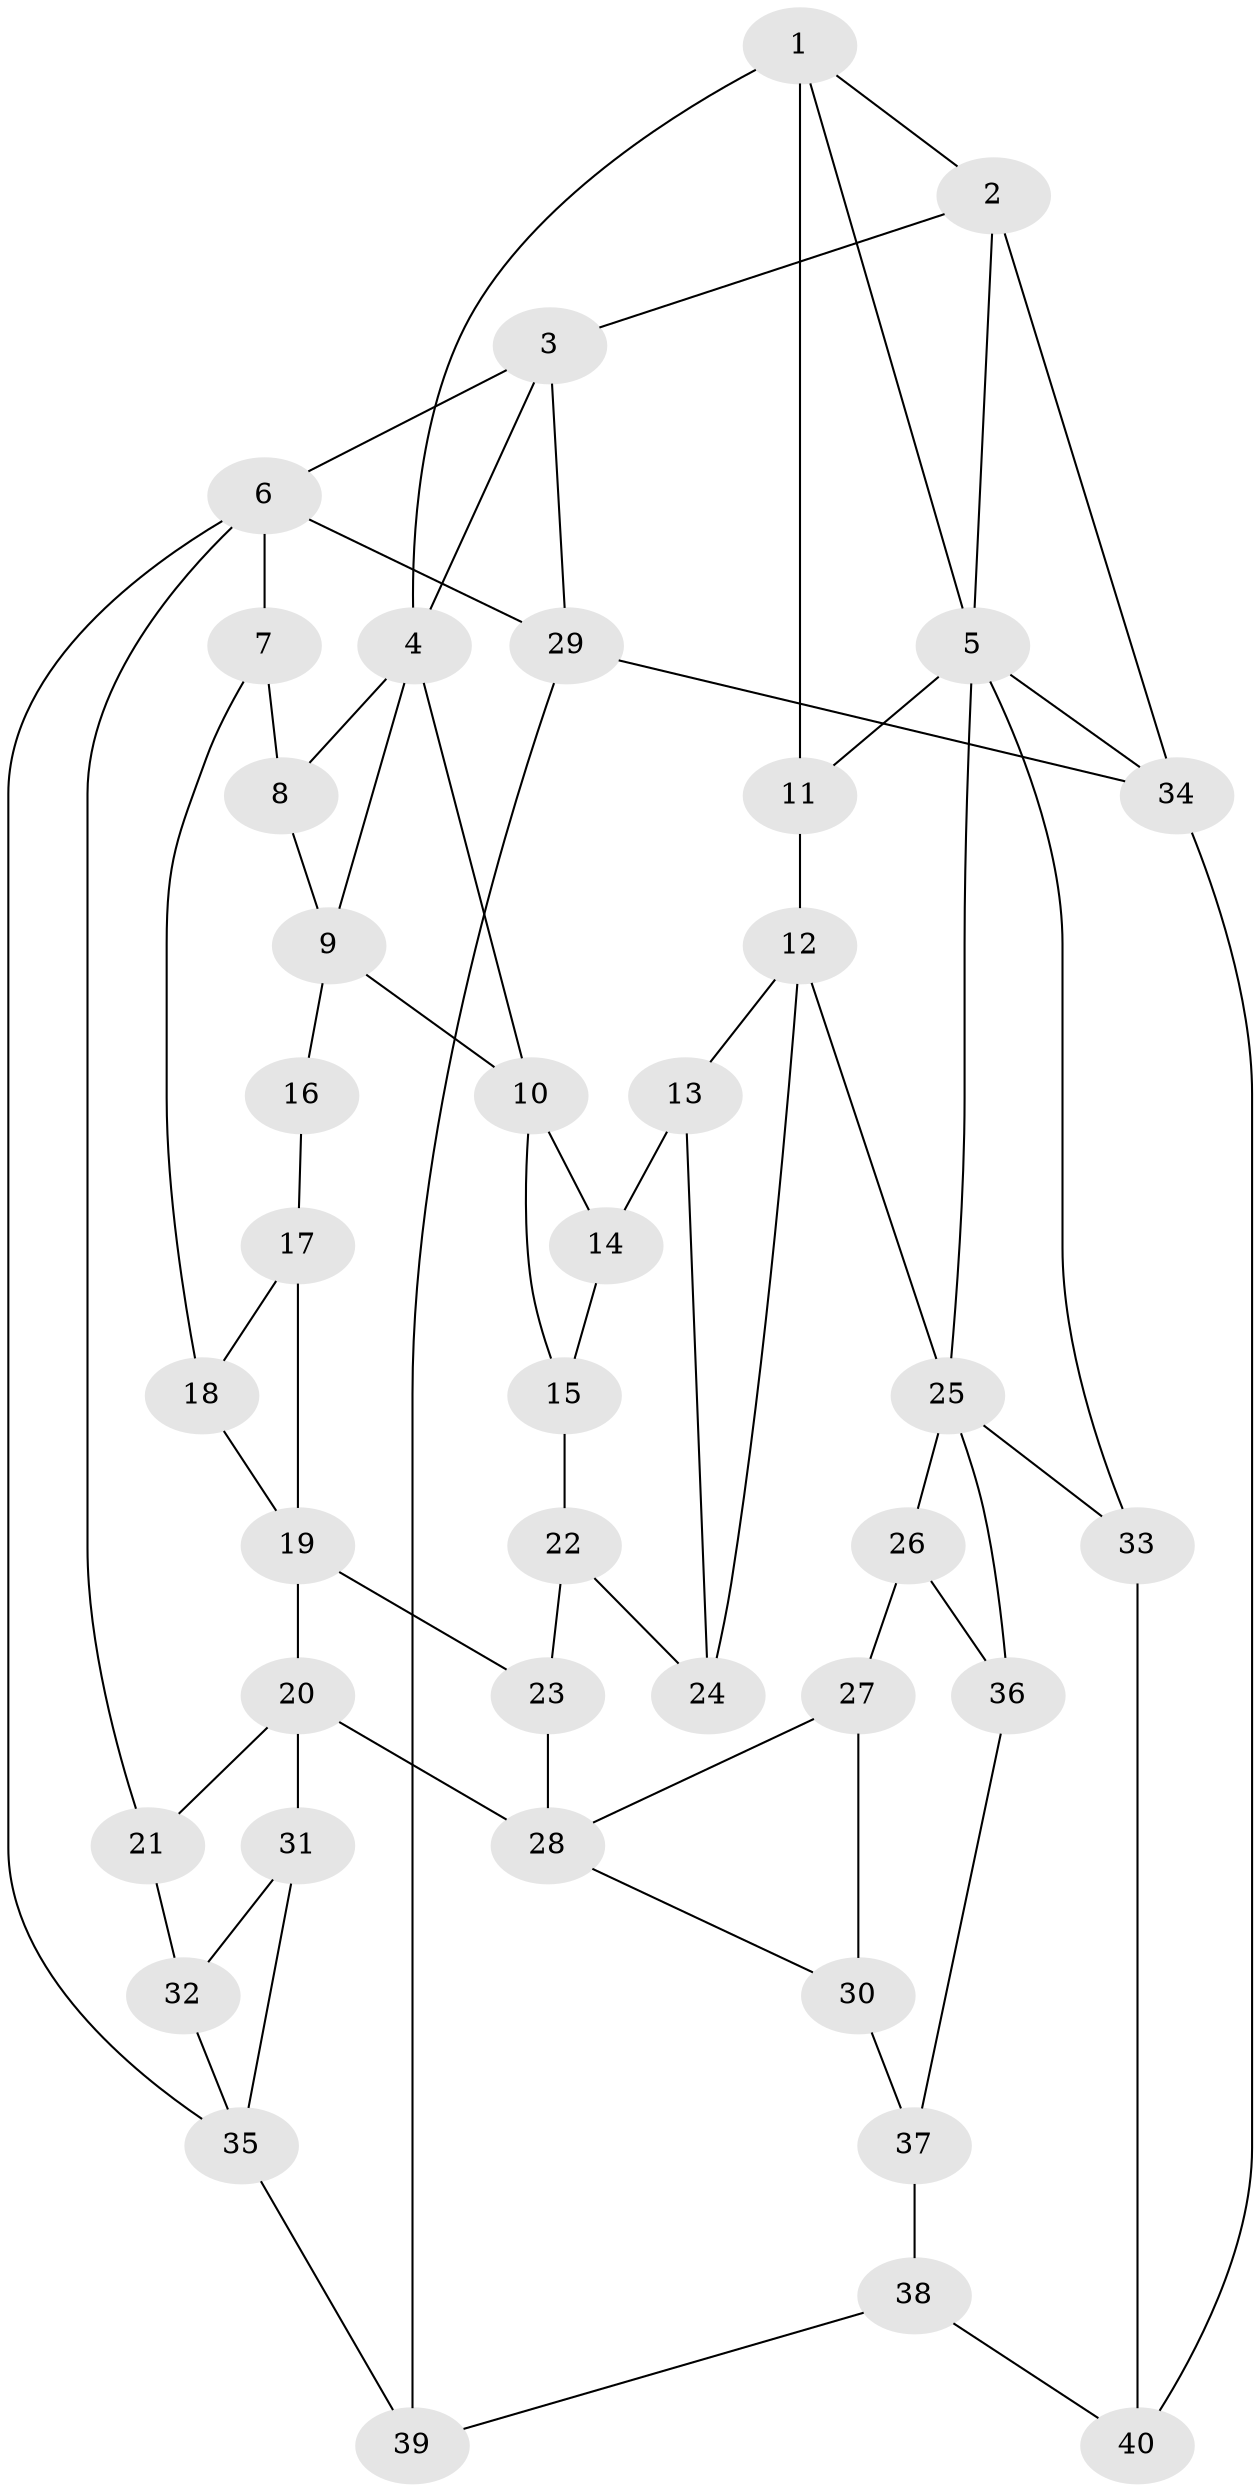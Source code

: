 // original degree distribution, {3: 0.025, 6: 0.2125, 5: 0.525, 4: 0.2375}
// Generated by graph-tools (version 1.1) at 2025/38/03/09/25 02:38:22]
// undirected, 40 vertices, 70 edges
graph export_dot {
graph [start="1"]
  node [color=gray90,style=filled];
  1;
  2;
  3;
  4;
  5;
  6;
  7;
  8;
  9;
  10;
  11;
  12;
  13;
  14;
  15;
  16;
  17;
  18;
  19;
  20;
  21;
  22;
  23;
  24;
  25;
  26;
  27;
  28;
  29;
  30;
  31;
  32;
  33;
  34;
  35;
  36;
  37;
  38;
  39;
  40;
  1 -- 2 [weight=1.0];
  1 -- 4 [weight=1.0];
  1 -- 5 [weight=1.0];
  1 -- 11 [weight=2.0];
  2 -- 3 [weight=1.0];
  2 -- 5 [weight=1.0];
  2 -- 34 [weight=1.0];
  3 -- 4 [weight=1.0];
  3 -- 6 [weight=1.0];
  3 -- 29 [weight=1.0];
  4 -- 8 [weight=1.0];
  4 -- 9 [weight=1.0];
  4 -- 10 [weight=1.0];
  5 -- 11 [weight=1.0];
  5 -- 25 [weight=1.0];
  5 -- 33 [weight=1.0];
  5 -- 34 [weight=1.0];
  6 -- 7 [weight=2.0];
  6 -- 21 [weight=1.0];
  6 -- 29 [weight=1.0];
  6 -- 35 [weight=1.0];
  7 -- 8 [weight=2.0];
  7 -- 18 [weight=1.0];
  8 -- 9 [weight=1.0];
  9 -- 10 [weight=2.0];
  9 -- 16 [weight=2.0];
  10 -- 14 [weight=1.0];
  10 -- 15 [weight=1.0];
  11 -- 12 [weight=2.0];
  12 -- 13 [weight=1.0];
  12 -- 24 [weight=1.0];
  12 -- 25 [weight=1.0];
  13 -- 14 [weight=1.0];
  13 -- 24 [weight=1.0];
  14 -- 15 [weight=1.0];
  15 -- 22 [weight=1.0];
  16 -- 17 [weight=1.0];
  17 -- 18 [weight=1.0];
  17 -- 19 [weight=1.0];
  18 -- 19 [weight=1.0];
  19 -- 20 [weight=2.0];
  19 -- 23 [weight=1.0];
  20 -- 21 [weight=1.0];
  20 -- 28 [weight=2.0];
  20 -- 31 [weight=1.0];
  21 -- 32 [weight=1.0];
  22 -- 23 [weight=1.0];
  22 -- 24 [weight=1.0];
  23 -- 28 [weight=1.0];
  25 -- 26 [weight=1.0];
  25 -- 33 [weight=2.0];
  25 -- 36 [weight=1.0];
  26 -- 27 [weight=1.0];
  26 -- 36 [weight=1.0];
  27 -- 28 [weight=1.0];
  27 -- 30 [weight=1.0];
  28 -- 30 [weight=1.0];
  29 -- 34 [weight=1.0];
  29 -- 39 [weight=1.0];
  30 -- 37 [weight=1.0];
  31 -- 32 [weight=1.0];
  31 -- 35 [weight=1.0];
  32 -- 35 [weight=1.0];
  33 -- 40 [weight=1.0];
  34 -- 40 [weight=1.0];
  35 -- 39 [weight=1.0];
  36 -- 37 [weight=1.0];
  37 -- 38 [weight=1.0];
  38 -- 39 [weight=1.0];
  38 -- 40 [weight=1.0];
}
